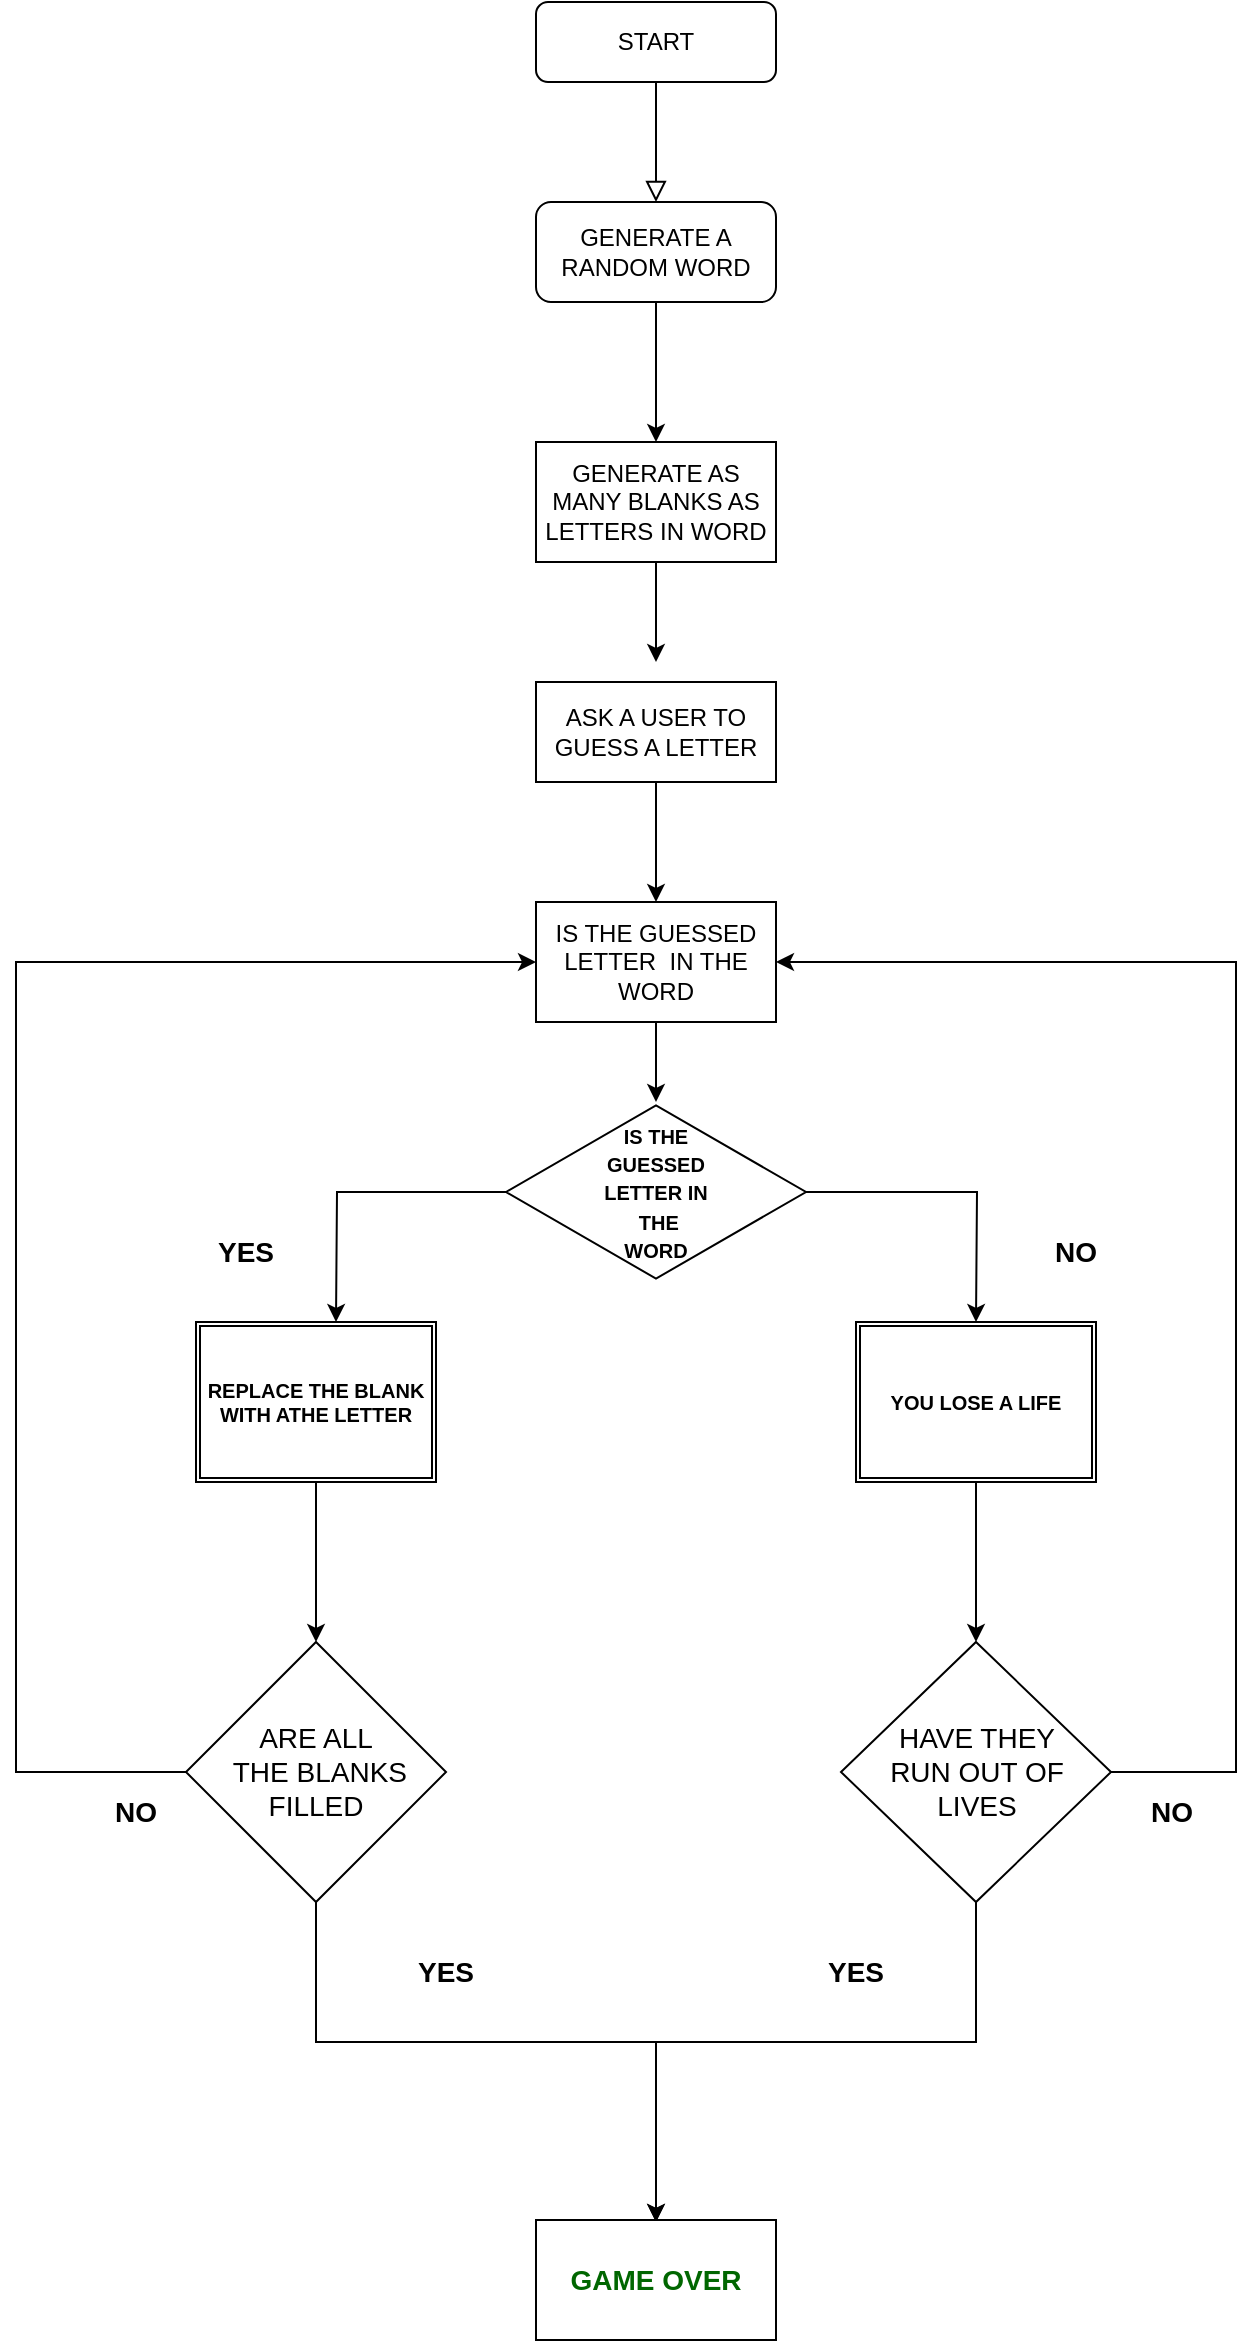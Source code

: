 <mxfile version="20.8.5" type="github">
  <diagram id="C5RBs43oDa-KdzZeNtuy" name="Page-1">
    <mxGraphModel dx="880" dy="395" grid="1" gridSize="10" guides="1" tooltips="1" connect="1" arrows="1" fold="1" page="1" pageScale="1" pageWidth="827" pageHeight="1169" math="0" shadow="0">
      <root>
        <mxCell id="WIyWlLk6GJQsqaUBKTNV-0" />
        <mxCell id="WIyWlLk6GJQsqaUBKTNV-1" parent="WIyWlLk6GJQsqaUBKTNV-0" />
        <mxCell id="WIyWlLk6GJQsqaUBKTNV-2" value="" style="rounded=0;html=1;jettySize=auto;orthogonalLoop=1;fontSize=11;endArrow=block;endFill=0;endSize=8;strokeWidth=1;shadow=0;labelBackgroundColor=none;edgeStyle=orthogonalEdgeStyle;" parent="WIyWlLk6GJQsqaUBKTNV-1" source="WIyWlLk6GJQsqaUBKTNV-3" edge="1">
          <mxGeometry relative="1" as="geometry">
            <mxPoint x="440" y="160" as="targetPoint" />
          </mxGeometry>
        </mxCell>
        <mxCell id="WIyWlLk6GJQsqaUBKTNV-3" value="START" style="rounded=1;whiteSpace=wrap;html=1;fontSize=12;glass=0;strokeWidth=1;shadow=0;" parent="WIyWlLk6GJQsqaUBKTNV-1" vertex="1">
          <mxGeometry x="380" y="60" width="120" height="40" as="geometry" />
        </mxCell>
        <mxCell id="peIQ21HZINmzGF8pBGtP-2" style="edgeStyle=orthogonalEdgeStyle;rounded=0;orthogonalLoop=1;jettySize=auto;html=1;" edge="1" parent="WIyWlLk6GJQsqaUBKTNV-1" source="peIQ21HZINmzGF8pBGtP-0">
          <mxGeometry relative="1" as="geometry">
            <mxPoint x="440" y="280" as="targetPoint" />
          </mxGeometry>
        </mxCell>
        <mxCell id="peIQ21HZINmzGF8pBGtP-0" value="GENERATE A RANDOM WORD" style="rounded=1;whiteSpace=wrap;html=1;" vertex="1" parent="WIyWlLk6GJQsqaUBKTNV-1">
          <mxGeometry x="380" y="160" width="120" height="50" as="geometry" />
        </mxCell>
        <mxCell id="peIQ21HZINmzGF8pBGtP-4" style="edgeStyle=orthogonalEdgeStyle;rounded=0;orthogonalLoop=1;jettySize=auto;html=1;" edge="1" parent="WIyWlLk6GJQsqaUBKTNV-1" source="peIQ21HZINmzGF8pBGtP-3">
          <mxGeometry relative="1" as="geometry">
            <mxPoint x="440" y="390" as="targetPoint" />
          </mxGeometry>
        </mxCell>
        <mxCell id="peIQ21HZINmzGF8pBGtP-3" value="GENERATE AS MANY BLANKS AS LETTERS IN WORD" style="rounded=0;whiteSpace=wrap;html=1;" vertex="1" parent="WIyWlLk6GJQsqaUBKTNV-1">
          <mxGeometry x="380" y="280" width="120" height="60" as="geometry" />
        </mxCell>
        <mxCell id="peIQ21HZINmzGF8pBGtP-6" style="edgeStyle=orthogonalEdgeStyle;rounded=0;orthogonalLoop=1;jettySize=auto;html=1;" edge="1" parent="WIyWlLk6GJQsqaUBKTNV-1" source="peIQ21HZINmzGF8pBGtP-5">
          <mxGeometry relative="1" as="geometry">
            <mxPoint x="440" y="510" as="targetPoint" />
          </mxGeometry>
        </mxCell>
        <mxCell id="peIQ21HZINmzGF8pBGtP-5" value="ASK A USER TO GUESS A LETTER" style="rounded=0;whiteSpace=wrap;html=1;" vertex="1" parent="WIyWlLk6GJQsqaUBKTNV-1">
          <mxGeometry x="380" y="400" width="120" height="50" as="geometry" />
        </mxCell>
        <mxCell id="peIQ21HZINmzGF8pBGtP-9" style="edgeStyle=orthogonalEdgeStyle;rounded=0;orthogonalLoop=1;jettySize=auto;html=1;" edge="1" parent="WIyWlLk6GJQsqaUBKTNV-1" source="peIQ21HZINmzGF8pBGtP-7">
          <mxGeometry relative="1" as="geometry">
            <mxPoint x="440" y="610" as="targetPoint" />
          </mxGeometry>
        </mxCell>
        <mxCell id="peIQ21HZINmzGF8pBGtP-7" value="IS THE GUESSED LETTER&amp;nbsp; IN THE WORD" style="rounded=0;whiteSpace=wrap;html=1;" vertex="1" parent="WIyWlLk6GJQsqaUBKTNV-1">
          <mxGeometry x="380" y="510" width="120" height="60" as="geometry" />
        </mxCell>
        <mxCell id="peIQ21HZINmzGF8pBGtP-11" style="edgeStyle=orthogonalEdgeStyle;rounded=0;orthogonalLoop=1;jettySize=auto;html=1;fontSize=10;" edge="1" parent="WIyWlLk6GJQsqaUBKTNV-1" source="peIQ21HZINmzGF8pBGtP-10">
          <mxGeometry relative="1" as="geometry">
            <mxPoint x="280" y="720" as="targetPoint" />
          </mxGeometry>
        </mxCell>
        <mxCell id="peIQ21HZINmzGF8pBGtP-12" style="edgeStyle=orthogonalEdgeStyle;rounded=0;orthogonalLoop=1;jettySize=auto;html=1;fontSize=10;" edge="1" parent="WIyWlLk6GJQsqaUBKTNV-1" source="peIQ21HZINmzGF8pBGtP-10">
          <mxGeometry relative="1" as="geometry">
            <mxPoint x="600" y="720" as="targetPoint" />
          </mxGeometry>
        </mxCell>
        <mxCell id="peIQ21HZINmzGF8pBGtP-10" value="&lt;font style=&quot;font-size: 10px;&quot;&gt;&lt;b&gt;IS THE &lt;br&gt;GUESSED &lt;br&gt;LETTER IN&lt;br&gt;&amp;nbsp;THE &lt;br&gt;WORD&lt;/b&gt;&lt;/font&gt;" style="html=1;whiteSpace=wrap;aspect=fixed;shape=isoRectangle;" vertex="1" parent="WIyWlLk6GJQsqaUBKTNV-1">
          <mxGeometry x="365" y="610" width="150" height="90" as="geometry" />
        </mxCell>
        <mxCell id="peIQ21HZINmzGF8pBGtP-24" style="edgeStyle=orthogonalEdgeStyle;rounded=0;orthogonalLoop=1;jettySize=auto;html=1;fontSize=14;" edge="1" parent="WIyWlLk6GJQsqaUBKTNV-1" source="peIQ21HZINmzGF8pBGtP-13" target="peIQ21HZINmzGF8pBGtP-21">
          <mxGeometry relative="1" as="geometry" />
        </mxCell>
        <mxCell id="peIQ21HZINmzGF8pBGtP-13" value="&lt;b&gt;REPLACE THE BLANK WITH ATHE LETTER&lt;/b&gt;" style="shape=ext;double=1;rounded=0;whiteSpace=wrap;html=1;fontSize=10;" vertex="1" parent="WIyWlLk6GJQsqaUBKTNV-1">
          <mxGeometry x="210" y="720" width="120" height="80" as="geometry" />
        </mxCell>
        <mxCell id="peIQ21HZINmzGF8pBGtP-23" style="edgeStyle=orthogonalEdgeStyle;rounded=0;orthogonalLoop=1;jettySize=auto;html=1;fontSize=14;" edge="1" parent="WIyWlLk6GJQsqaUBKTNV-1" source="peIQ21HZINmzGF8pBGtP-14" target="peIQ21HZINmzGF8pBGtP-22">
          <mxGeometry relative="1" as="geometry" />
        </mxCell>
        <mxCell id="peIQ21HZINmzGF8pBGtP-14" value="&lt;b&gt;YOU LOSE A LIFE&lt;/b&gt;" style="shape=ext;double=1;rounded=0;whiteSpace=wrap;html=1;fontSize=10;" vertex="1" parent="WIyWlLk6GJQsqaUBKTNV-1">
          <mxGeometry x="540" y="720" width="120" height="80" as="geometry" />
        </mxCell>
        <mxCell id="peIQ21HZINmzGF8pBGtP-17" value="&lt;b&gt;&lt;font style=&quot;font-size: 14px;&quot;&gt;YES&lt;/font&gt;&lt;/b&gt;" style="text;html=1;strokeColor=none;fillColor=none;align=center;verticalAlign=middle;whiteSpace=wrap;rounded=0;fontSize=10;" vertex="1" parent="WIyWlLk6GJQsqaUBKTNV-1">
          <mxGeometry x="220" y="680" width="30" height="10" as="geometry" />
        </mxCell>
        <mxCell id="peIQ21HZINmzGF8pBGtP-20" value="&lt;b&gt;NO&lt;/b&gt;" style="text;html=1;strokeColor=none;fillColor=none;align=center;verticalAlign=middle;whiteSpace=wrap;rounded=0;fontSize=14;" vertex="1" parent="WIyWlLk6GJQsqaUBKTNV-1">
          <mxGeometry x="620" y="670" width="60" height="30" as="geometry" />
        </mxCell>
        <mxCell id="peIQ21HZINmzGF8pBGtP-28" style="edgeStyle=none;rounded=0;orthogonalLoop=1;jettySize=auto;html=1;fontSize=14;entryX=0;entryY=0.5;entryDx=0;entryDy=0;" edge="1" parent="WIyWlLk6GJQsqaUBKTNV-1" source="peIQ21HZINmzGF8pBGtP-21" target="peIQ21HZINmzGF8pBGtP-7">
          <mxGeometry relative="1" as="geometry">
            <mxPoint x="120" y="519" as="targetPoint" />
            <Array as="points">
              <mxPoint x="120" y="945" />
              <mxPoint x="120" y="750" />
              <mxPoint x="120" y="540" />
            </Array>
          </mxGeometry>
        </mxCell>
        <mxCell id="peIQ21HZINmzGF8pBGtP-29" style="edgeStyle=none;rounded=0;orthogonalLoop=1;jettySize=auto;html=1;fontSize=14;" edge="1" parent="WIyWlLk6GJQsqaUBKTNV-1" source="peIQ21HZINmzGF8pBGtP-21">
          <mxGeometry relative="1" as="geometry">
            <mxPoint x="440" y="1170" as="targetPoint" />
            <Array as="points">
              <mxPoint x="270" y="1080" />
              <mxPoint x="440" y="1080" />
            </Array>
          </mxGeometry>
        </mxCell>
        <mxCell id="peIQ21HZINmzGF8pBGtP-21" value="ARE ALL&lt;br&gt;&amp;nbsp;THE BLANKS &lt;br&gt;FILLED" style="rhombus;whiteSpace=wrap;html=1;fontSize=14;" vertex="1" parent="WIyWlLk6GJQsqaUBKTNV-1">
          <mxGeometry x="205" y="880" width="130" height="130" as="geometry" />
        </mxCell>
        <mxCell id="peIQ21HZINmzGF8pBGtP-27" style="edgeStyle=orthogonalEdgeStyle;rounded=0;orthogonalLoop=1;jettySize=auto;html=1;fontSize=14;entryX=1;entryY=0.5;entryDx=0;entryDy=0;" edge="1" parent="WIyWlLk6GJQsqaUBKTNV-1" source="peIQ21HZINmzGF8pBGtP-22" target="peIQ21HZINmzGF8pBGtP-7">
          <mxGeometry relative="1" as="geometry">
            <mxPoint x="760" y="540" as="targetPoint" />
            <Array as="points">
              <mxPoint x="730" y="945" />
              <mxPoint x="730" y="540" />
            </Array>
          </mxGeometry>
        </mxCell>
        <mxCell id="peIQ21HZINmzGF8pBGtP-30" style="edgeStyle=none;rounded=0;orthogonalLoop=1;jettySize=auto;html=1;fontSize=14;" edge="1" parent="WIyWlLk6GJQsqaUBKTNV-1" source="peIQ21HZINmzGF8pBGtP-22">
          <mxGeometry relative="1" as="geometry">
            <mxPoint x="440" y="1170" as="targetPoint" />
            <Array as="points">
              <mxPoint x="600" y="1080" />
              <mxPoint x="440" y="1080" />
            </Array>
          </mxGeometry>
        </mxCell>
        <mxCell id="peIQ21HZINmzGF8pBGtP-22" value="HAVE THEY &lt;br&gt;RUN OUT OF &lt;br&gt;LIVES" style="rhombus;whiteSpace=wrap;html=1;fontSize=14;" vertex="1" parent="WIyWlLk6GJQsqaUBKTNV-1">
          <mxGeometry x="532.5" y="880" width="135" height="130" as="geometry" />
        </mxCell>
        <mxCell id="peIQ21HZINmzGF8pBGtP-31" value="&lt;b&gt;&lt;font color=&quot;#006600&quot;&gt;GAME OVER&lt;/font&gt;&lt;/b&gt;" style="rounded=0;whiteSpace=wrap;html=1;fontSize=14;" vertex="1" parent="WIyWlLk6GJQsqaUBKTNV-1">
          <mxGeometry x="380" y="1169" width="120" height="60" as="geometry" />
        </mxCell>
        <mxCell id="peIQ21HZINmzGF8pBGtP-32" value="&lt;b&gt;YES&lt;/b&gt;" style="text;html=1;strokeColor=none;fillColor=none;align=center;verticalAlign=middle;whiteSpace=wrap;rounded=0;fontSize=14;" vertex="1" parent="WIyWlLk6GJQsqaUBKTNV-1">
          <mxGeometry x="510" y="1030" width="60" height="30" as="geometry" />
        </mxCell>
        <mxCell id="peIQ21HZINmzGF8pBGtP-33" value="&lt;b&gt;YES&lt;/b&gt;" style="text;html=1;strokeColor=none;fillColor=none;align=center;verticalAlign=middle;whiteSpace=wrap;rounded=0;fontSize=14;" vertex="1" parent="WIyWlLk6GJQsqaUBKTNV-1">
          <mxGeometry x="305" y="1030" width="60" height="30" as="geometry" />
        </mxCell>
        <mxCell id="peIQ21HZINmzGF8pBGtP-34" value="&lt;b&gt;NO&lt;/b&gt;" style="text;html=1;strokeColor=none;fillColor=none;align=center;verticalAlign=middle;whiteSpace=wrap;rounded=0;fontSize=14;" vertex="1" parent="WIyWlLk6GJQsqaUBKTNV-1">
          <mxGeometry x="150" y="950" width="60" height="30" as="geometry" />
        </mxCell>
        <mxCell id="peIQ21HZINmzGF8pBGtP-35" value="&lt;b&gt;NO&lt;/b&gt;" style="text;html=1;strokeColor=none;fillColor=none;align=center;verticalAlign=middle;whiteSpace=wrap;rounded=0;fontSize=14;" vertex="1" parent="WIyWlLk6GJQsqaUBKTNV-1">
          <mxGeometry x="667.5" y="950" width="60" height="30" as="geometry" />
        </mxCell>
      </root>
    </mxGraphModel>
  </diagram>
</mxfile>
